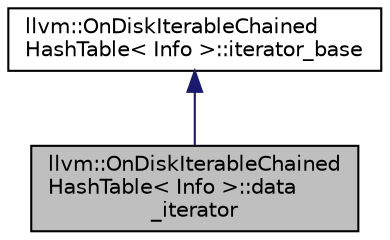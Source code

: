 digraph "llvm::OnDiskIterableChainedHashTable&lt; Info &gt;::data_iterator"
{
 // LATEX_PDF_SIZE
  bgcolor="transparent";
  edge [fontname="Helvetica",fontsize="10",labelfontname="Helvetica",labelfontsize="10"];
  node [fontname="Helvetica",fontsize="10",shape="box"];
  Node1 [label="llvm::OnDiskIterableChained\lHashTable\< Info \>::data\l_iterator",height=0.2,width=0.4,color="black", fillcolor="grey75", style="filled", fontcolor="black",tooltip="Iterates over all the entries in the table, returning the data."];
  Node2 -> Node1 [dir="back",color="midnightblue",fontsize="10",style="solid",fontname="Helvetica"];
  Node2 [label="llvm::OnDiskIterableChained\lHashTable\< Info \>::iterator_base",height=0.2,width=0.4,color="black",tooltip=" "];
}
